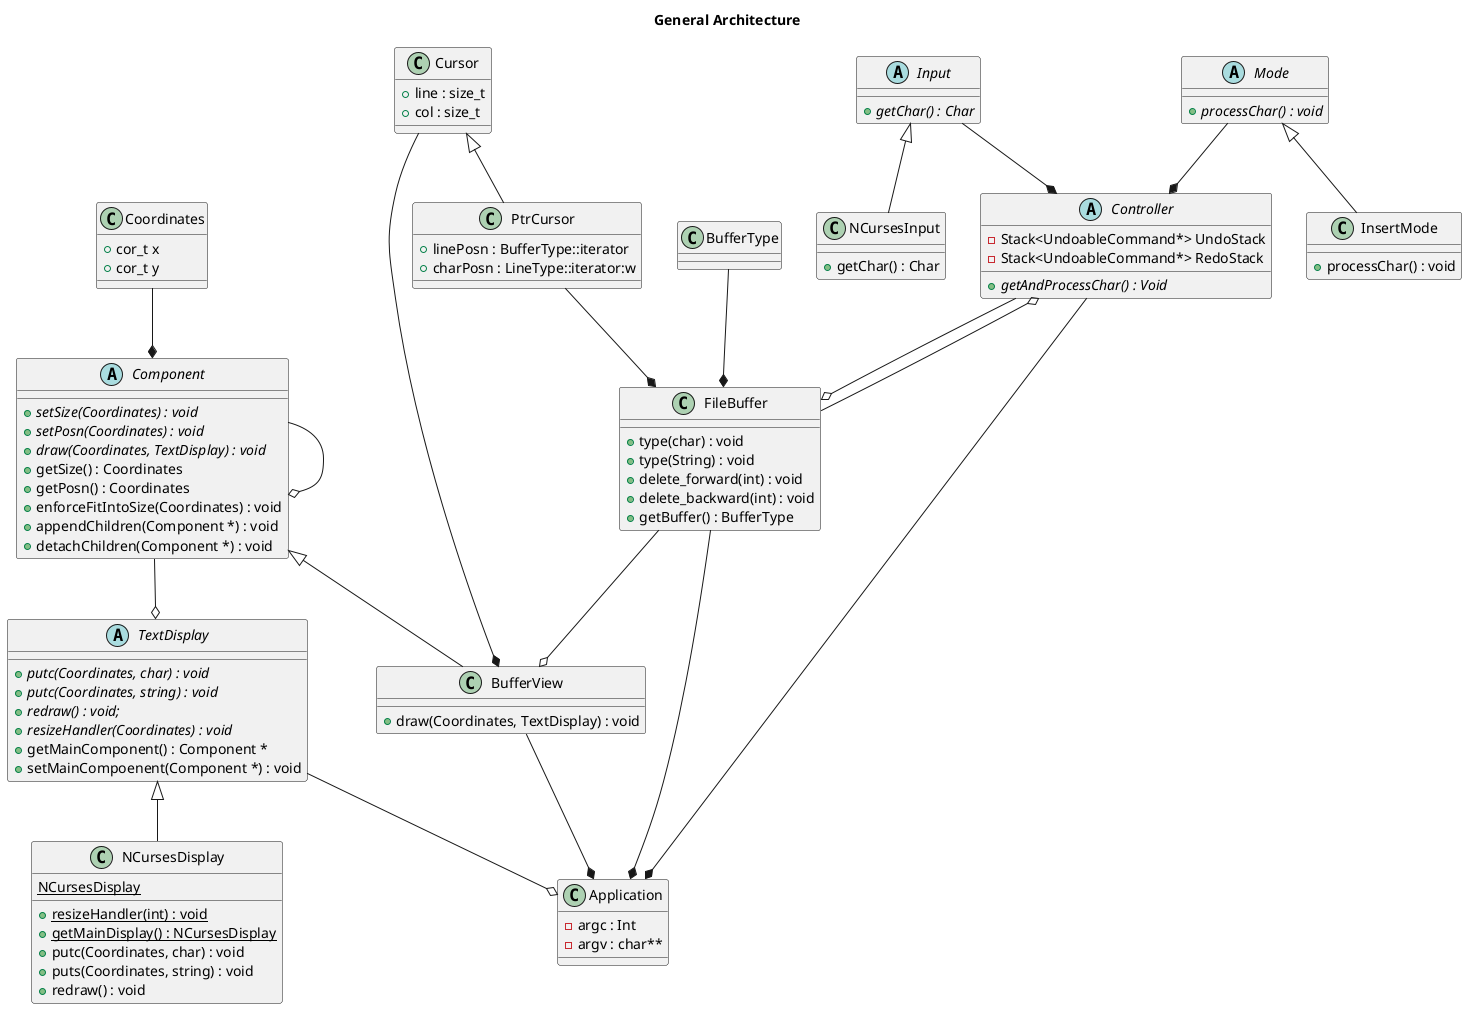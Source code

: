 @startuml
title General Architecture

class Application {
    -argc : Int
    -argv : char**
}

abstract class Controller {
    -Stack<UndoableCommand*> UndoStack
    -Stack<UndoableCommand*> RedoStack

    {abstract} +getAndProcessChar() : Void
}
Controller --* Application
Controller --o FileBuffer

abstract class Input {
    {abstract} +getChar() : Char
}
Input --* Controller
Input <|-- NCursesInput

class NCursesInput {
    +getChar() : Char
}

abstract class Mode {
    {abstract} +processChar() : void
}
Mode --* Controller
Mode <|-- InsertMode

class InsertMode {
    +processChar() : void
}

class BufferView {
    +draw(Coordinates, TextDisplay) : void
}
BufferView --* Application

abstract class Component {
    {abstract} +setSize(Coordinates) : void
    {abstract} +setPosn(Coordinates) : void
    {abstract} +draw(Coordinates, TextDisplay) : void
    +getSize() : Coordinates
    +getPosn() : Coordinates
    +enforceFitIntoSize(Coordinates) : void
    +appendChildren(Component *) : void
    +detachChildren(Component *) : void
}
Component --o TextDisplay
Component --o Component
Component <|-- BufferView

abstract class TextDisplay {
    {abstract} +putc(Coordinates, char) : void 
    {abstract} +putc(Coordinates, string) : void 
    {abstract} +redraw() : void;
    {abstract} +resizeHandler(Coordinates) : void
    +getMainComponent() : Component *
    +setMainCompoenent(Component *) : void
}
TextDisplay --o Application
TextDisplay <|-- NCursesDisplay

class NCursesDisplay {
    {static} NCursesDisplay

    {static} +resizeHandler(int) : void
    {static} +getMainDisplay() : NCursesDisplay
    +putc(Coordinates, char) : void
    +puts(Coordinates, string) : void
    +redraw() : void
}

class Coordinates {
    +cor_t x
    +cor_t y
}
Coordinates --* Component

class BufferType
BufferType --* FileBuffer

class FileBuffer {
    +type(char) : void
    +type(String) : void
    +delete_forward(int) : void
    +delete_backward(int) : void
    +getBuffer() : BufferType
}
FileBuffer --* Application
FileBuffer --o Controller
FileBuffer --o BufferView

class Cursor {
    +line : size_t
    +col : size_t
}
Cursor --* BufferView
Cursor <|-- PtrCursor

class PtrCursor {
    +linePosn : BufferType::iterator
    +charPosn : LineType::iterator:w
}
PtrCursor --* FileBuffer
@enduml

